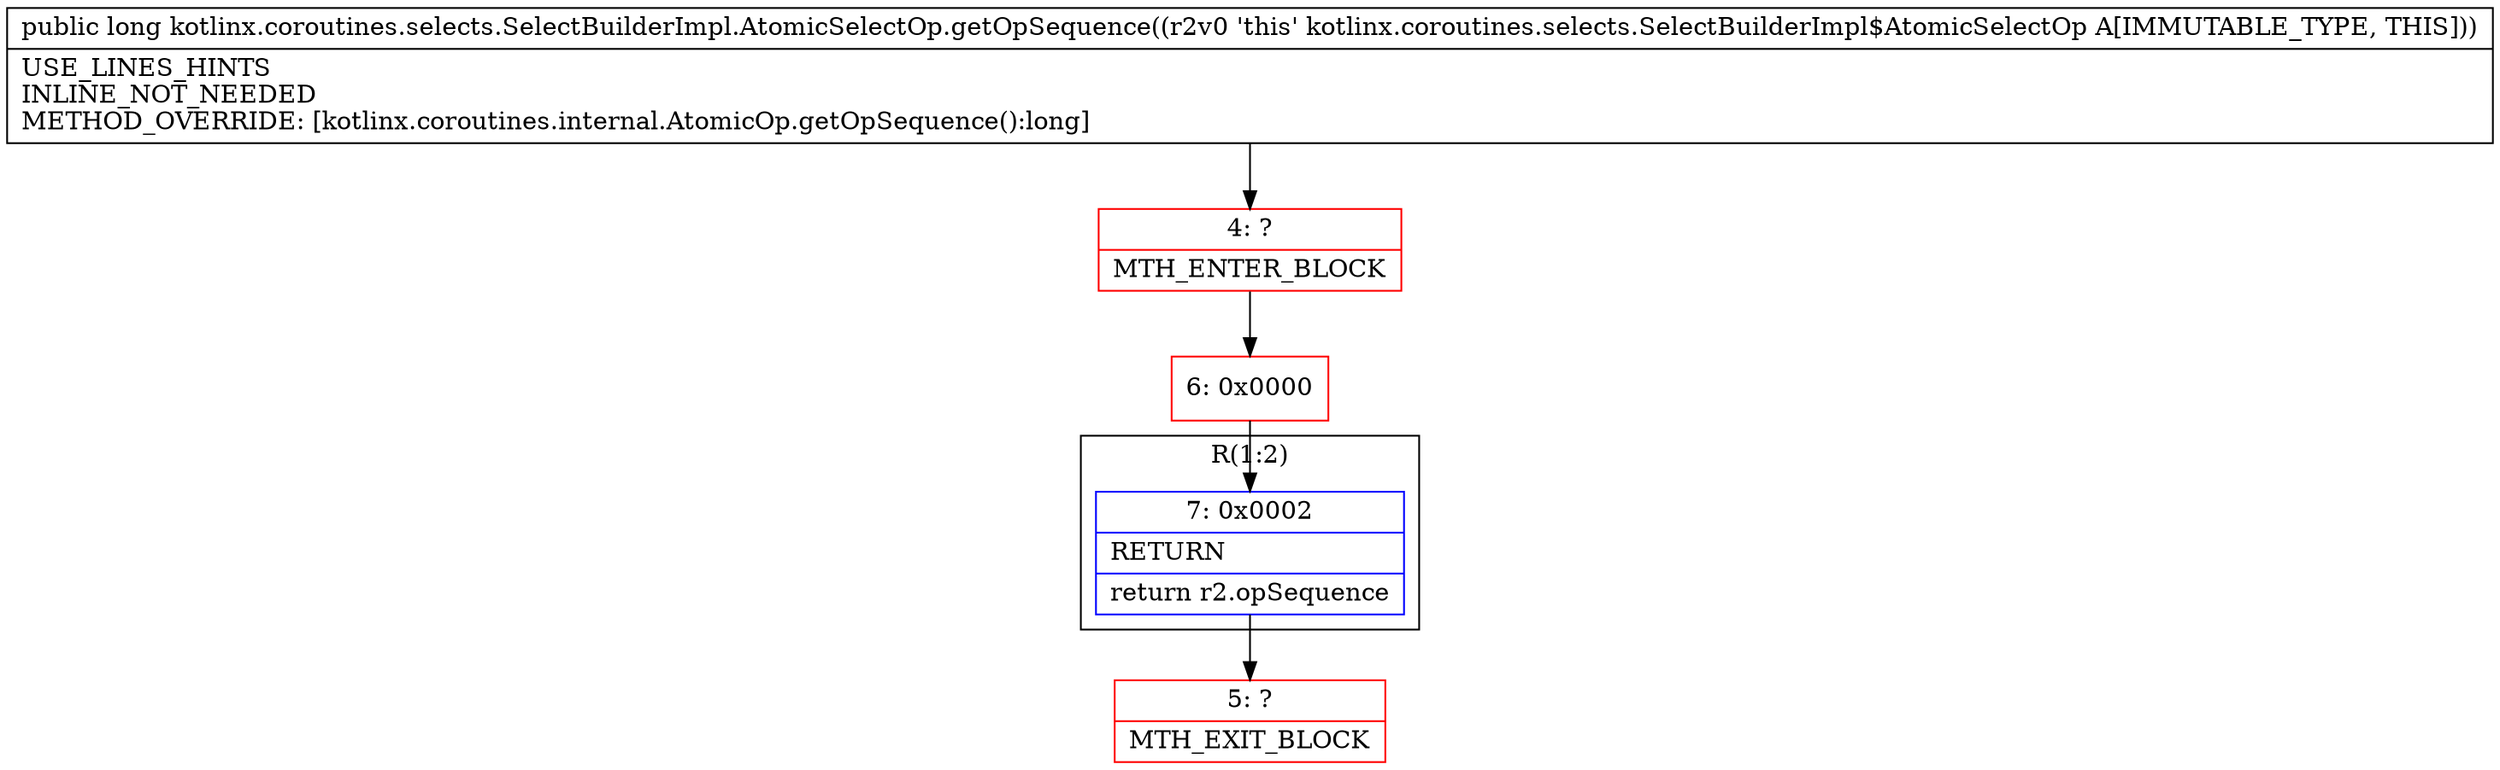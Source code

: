 digraph "CFG forkotlinx.coroutines.selects.SelectBuilderImpl.AtomicSelectOp.getOpSequence()J" {
subgraph cluster_Region_1717198211 {
label = "R(1:2)";
node [shape=record,color=blue];
Node_7 [shape=record,label="{7\:\ 0x0002|RETURN\l|return r2.opSequence\l}"];
}
Node_4 [shape=record,color=red,label="{4\:\ ?|MTH_ENTER_BLOCK\l}"];
Node_6 [shape=record,color=red,label="{6\:\ 0x0000}"];
Node_5 [shape=record,color=red,label="{5\:\ ?|MTH_EXIT_BLOCK\l}"];
MethodNode[shape=record,label="{public long kotlinx.coroutines.selects.SelectBuilderImpl.AtomicSelectOp.getOpSequence((r2v0 'this' kotlinx.coroutines.selects.SelectBuilderImpl$AtomicSelectOp A[IMMUTABLE_TYPE, THIS]))  | USE_LINES_HINTS\lINLINE_NOT_NEEDED\lMETHOD_OVERRIDE: [kotlinx.coroutines.internal.AtomicOp.getOpSequence():long]\l}"];
MethodNode -> Node_4;Node_7 -> Node_5;
Node_4 -> Node_6;
Node_6 -> Node_7;
}

